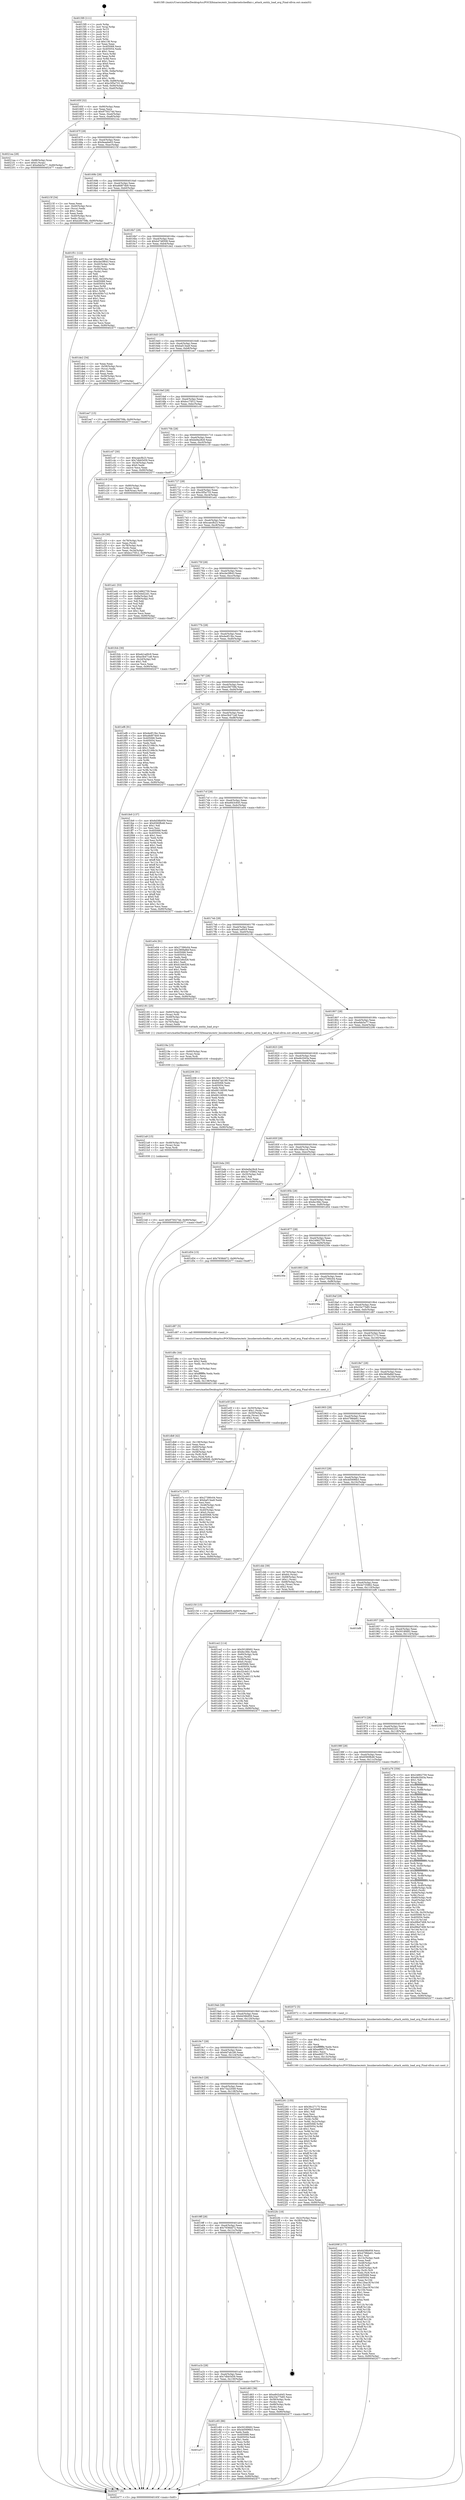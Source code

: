 digraph "0x4015f0" {
  label = "0x4015f0 (/mnt/c/Users/mathe/Desktop/tcc/POCII/binaries/extr_linuxkernelschedfair.c_attach_entity_load_avg_Final-ollvm.out::main(0))"
  labelloc = "t"
  node[shape=record]

  Entry [label="",width=0.3,height=0.3,shape=circle,fillcolor=black,style=filled]
  "0x40165f" [label="{
     0x40165f [32]\l
     | [instrs]\l
     &nbsp;&nbsp;0x40165f \<+6\>: mov -0x90(%rbp),%eax\l
     &nbsp;&nbsp;0x401665 \<+2\>: mov %eax,%ecx\l
     &nbsp;&nbsp;0x401667 \<+6\>: sub $0x9750274d,%ecx\l
     &nbsp;&nbsp;0x40166d \<+6\>: mov %eax,-0xa4(%rbp)\l
     &nbsp;&nbsp;0x401673 \<+6\>: mov %ecx,-0xa8(%rbp)\l
     &nbsp;&nbsp;0x401679 \<+6\>: je 00000000004021ea \<main+0xbfa\>\l
  }"]
  "0x4021ea" [label="{
     0x4021ea [28]\l
     | [instrs]\l
     &nbsp;&nbsp;0x4021ea \<+7\>: mov -0x88(%rbp),%rax\l
     &nbsp;&nbsp;0x4021f1 \<+6\>: movl $0x0,(%rax)\l
     &nbsp;&nbsp;0x4021f7 \<+10\>: movl $0xefab5a77,-0x90(%rbp)\l
     &nbsp;&nbsp;0x402201 \<+5\>: jmp 0000000000402477 \<main+0xe87\>\l
  }"]
  "0x40167f" [label="{
     0x40167f [28]\l
     | [instrs]\l
     &nbsp;&nbsp;0x40167f \<+5\>: jmp 0000000000401684 \<main+0x94\>\l
     &nbsp;&nbsp;0x401684 \<+6\>: mov -0xa4(%rbp),%eax\l
     &nbsp;&nbsp;0x40168a \<+5\>: sub $0x9eaebe03,%eax\l
     &nbsp;&nbsp;0x40168f \<+6\>: mov %eax,-0xac(%rbp)\l
     &nbsp;&nbsp;0x401695 \<+6\>: je 000000000040215f \<main+0xb6f\>\l
  }"]
  Exit [label="",width=0.3,height=0.3,shape=circle,fillcolor=black,style=filled,peripheries=2]
  "0x40215f" [label="{
     0x40215f [34]\l
     | [instrs]\l
     &nbsp;&nbsp;0x40215f \<+2\>: xor %eax,%eax\l
     &nbsp;&nbsp;0x402161 \<+4\>: mov -0x40(%rbp),%rcx\l
     &nbsp;&nbsp;0x402165 \<+2\>: mov (%rcx),%edx\l
     &nbsp;&nbsp;0x402167 \<+3\>: sub $0x1,%eax\l
     &nbsp;&nbsp;0x40216a \<+2\>: sub %eax,%edx\l
     &nbsp;&nbsp;0x40216c \<+4\>: mov -0x40(%rbp),%rcx\l
     &nbsp;&nbsp;0x402170 \<+2\>: mov %edx,(%rcx)\l
     &nbsp;&nbsp;0x402172 \<+10\>: movl $0xe2fd759b,-0x90(%rbp)\l
     &nbsp;&nbsp;0x40217c \<+5\>: jmp 0000000000402477 \<main+0xe87\>\l
  }"]
  "0x40169b" [label="{
     0x40169b [28]\l
     | [instrs]\l
     &nbsp;&nbsp;0x40169b \<+5\>: jmp 00000000004016a0 \<main+0xb0\>\l
     &nbsp;&nbsp;0x4016a0 \<+6\>: mov -0xa4(%rbp),%eax\l
     &nbsp;&nbsp;0x4016a6 \<+5\>: sub $0xa8d874b9,%eax\l
     &nbsp;&nbsp;0x4016ab \<+6\>: mov %eax,-0xb0(%rbp)\l
     &nbsp;&nbsp;0x4016b1 \<+6\>: je 0000000000401f51 \<main+0x961\>\l
  }"]
  "0x4021b8" [label="{
     0x4021b8 [15]\l
     | [instrs]\l
     &nbsp;&nbsp;0x4021b8 \<+10\>: movl $0x9750274d,-0x90(%rbp)\l
     &nbsp;&nbsp;0x4021c2 \<+5\>: jmp 0000000000402477 \<main+0xe87\>\l
  }"]
  "0x401f51" [label="{
     0x401f51 [122]\l
     | [instrs]\l
     &nbsp;&nbsp;0x401f51 \<+5\>: mov $0xdedf13bc,%eax\l
     &nbsp;&nbsp;0x401f56 \<+5\>: mov $0xcbe3f643,%ecx\l
     &nbsp;&nbsp;0x401f5b \<+4\>: mov -0x40(%rbp),%rdx\l
     &nbsp;&nbsp;0x401f5f \<+2\>: mov (%rdx),%esi\l
     &nbsp;&nbsp;0x401f61 \<+4\>: mov -0x50(%rbp),%rdx\l
     &nbsp;&nbsp;0x401f65 \<+2\>: cmp (%rdx),%esi\l
     &nbsp;&nbsp;0x401f67 \<+4\>: setl %dil\l
     &nbsp;&nbsp;0x401f6b \<+4\>: and $0x1,%dil\l
     &nbsp;&nbsp;0x401f6f \<+4\>: mov %dil,-0x2d(%rbp)\l
     &nbsp;&nbsp;0x401f73 \<+7\>: mov 0x405068,%esi\l
     &nbsp;&nbsp;0x401f7a \<+8\>: mov 0x405054,%r8d\l
     &nbsp;&nbsp;0x401f82 \<+3\>: mov %esi,%r9d\l
     &nbsp;&nbsp;0x401f85 \<+7\>: add $0xc456c7c2,%r9d\l
     &nbsp;&nbsp;0x401f8c \<+4\>: sub $0x1,%r9d\l
     &nbsp;&nbsp;0x401f90 \<+7\>: sub $0xc456c7c2,%r9d\l
     &nbsp;&nbsp;0x401f97 \<+4\>: imul %r9d,%esi\l
     &nbsp;&nbsp;0x401f9b \<+3\>: and $0x1,%esi\l
     &nbsp;&nbsp;0x401f9e \<+3\>: cmp $0x0,%esi\l
     &nbsp;&nbsp;0x401fa1 \<+4\>: sete %dil\l
     &nbsp;&nbsp;0x401fa5 \<+4\>: cmp $0xa,%r8d\l
     &nbsp;&nbsp;0x401fa9 \<+4\>: setl %r10b\l
     &nbsp;&nbsp;0x401fad \<+3\>: mov %dil,%r11b\l
     &nbsp;&nbsp;0x401fb0 \<+3\>: and %r10b,%r11b\l
     &nbsp;&nbsp;0x401fb3 \<+3\>: xor %r10b,%dil\l
     &nbsp;&nbsp;0x401fb6 \<+3\>: or %dil,%r11b\l
     &nbsp;&nbsp;0x401fb9 \<+4\>: test $0x1,%r11b\l
     &nbsp;&nbsp;0x401fbd \<+3\>: cmovne %ecx,%eax\l
     &nbsp;&nbsp;0x401fc0 \<+6\>: mov %eax,-0x90(%rbp)\l
     &nbsp;&nbsp;0x401fc6 \<+5\>: jmp 0000000000402477 \<main+0xe87\>\l
  }"]
  "0x4016b7" [label="{
     0x4016b7 [28]\l
     | [instrs]\l
     &nbsp;&nbsp;0x4016b7 \<+5\>: jmp 00000000004016bc \<main+0xcc\>\l
     &nbsp;&nbsp;0x4016bc \<+6\>: mov -0xa4(%rbp),%eax\l
     &nbsp;&nbsp;0x4016c2 \<+5\>: sub $0xb4748508,%eax\l
     &nbsp;&nbsp;0x4016c7 \<+6\>: mov %eax,-0xb4(%rbp)\l
     &nbsp;&nbsp;0x4016cd \<+6\>: je 0000000000401de2 \<main+0x7f2\>\l
  }"]
  "0x4021a9" [label="{
     0x4021a9 [15]\l
     | [instrs]\l
     &nbsp;&nbsp;0x4021a9 \<+4\>: mov -0x48(%rbp),%rax\l
     &nbsp;&nbsp;0x4021ad \<+3\>: mov (%rax),%rax\l
     &nbsp;&nbsp;0x4021b0 \<+3\>: mov %rax,%rdi\l
     &nbsp;&nbsp;0x4021b3 \<+5\>: call 0000000000401030 \<free@plt\>\l
     | [calls]\l
     &nbsp;&nbsp;0x401030 \{1\} (unknown)\l
  }"]
  "0x401de2" [label="{
     0x401de2 [34]\l
     | [instrs]\l
     &nbsp;&nbsp;0x401de2 \<+2\>: xor %eax,%eax\l
     &nbsp;&nbsp;0x401de4 \<+4\>: mov -0x58(%rbp),%rcx\l
     &nbsp;&nbsp;0x401de8 \<+2\>: mov (%rcx),%edx\l
     &nbsp;&nbsp;0x401dea \<+3\>: sub $0x1,%eax\l
     &nbsp;&nbsp;0x401ded \<+2\>: sub %eax,%edx\l
     &nbsp;&nbsp;0x401def \<+4\>: mov -0x58(%rbp),%rcx\l
     &nbsp;&nbsp;0x401df3 \<+2\>: mov %edx,(%rcx)\l
     &nbsp;&nbsp;0x401df5 \<+10\>: movl $0x7938dd72,-0x90(%rbp)\l
     &nbsp;&nbsp;0x401dff \<+5\>: jmp 0000000000402477 \<main+0xe87\>\l
  }"]
  "0x4016d3" [label="{
     0x4016d3 [28]\l
     | [instrs]\l
     &nbsp;&nbsp;0x4016d3 \<+5\>: jmp 00000000004016d8 \<main+0xe8\>\l
     &nbsp;&nbsp;0x4016d8 \<+6\>: mov -0xa4(%rbp),%eax\l
     &nbsp;&nbsp;0x4016de \<+5\>: sub $0xbaf13ea9,%eax\l
     &nbsp;&nbsp;0x4016e3 \<+6\>: mov %eax,-0xb8(%rbp)\l
     &nbsp;&nbsp;0x4016e9 \<+6\>: je 0000000000401ee7 \<main+0x8f7\>\l
  }"]
  "0x40219a" [label="{
     0x40219a [15]\l
     | [instrs]\l
     &nbsp;&nbsp;0x40219a \<+4\>: mov -0x60(%rbp),%rax\l
     &nbsp;&nbsp;0x40219e \<+3\>: mov (%rax),%rax\l
     &nbsp;&nbsp;0x4021a1 \<+3\>: mov %rax,%rdi\l
     &nbsp;&nbsp;0x4021a4 \<+5\>: call 0000000000401030 \<free@plt\>\l
     | [calls]\l
     &nbsp;&nbsp;0x401030 \{1\} (unknown)\l
  }"]
  "0x401ee7" [label="{
     0x401ee7 [15]\l
     | [instrs]\l
     &nbsp;&nbsp;0x401ee7 \<+10\>: movl $0xe2fd759b,-0x90(%rbp)\l
     &nbsp;&nbsp;0x401ef1 \<+5\>: jmp 0000000000402477 \<main+0xe87\>\l
  }"]
  "0x4016ef" [label="{
     0x4016ef [28]\l
     | [instrs]\l
     &nbsp;&nbsp;0x4016ef \<+5\>: jmp 00000000004016f4 \<main+0x104\>\l
     &nbsp;&nbsp;0x4016f4 \<+6\>: mov -0xa4(%rbp),%eax\l
     &nbsp;&nbsp;0x4016fa \<+5\>: sub $0xbcc75f12,%eax\l
     &nbsp;&nbsp;0x4016ff \<+6\>: mov %eax,-0xbc(%rbp)\l
     &nbsp;&nbsp;0x401705 \<+6\>: je 0000000000401c47 \<main+0x657\>\l
  }"]
  "0x40209f" [label="{
     0x40209f [177]\l
     | [instrs]\l
     &nbsp;&nbsp;0x40209f \<+5\>: mov $0x6d38b959,%ecx\l
     &nbsp;&nbsp;0x4020a4 \<+5\>: mov $0x4798de61,%edx\l
     &nbsp;&nbsp;0x4020a9 \<+3\>: mov $0x1,%sil\l
     &nbsp;&nbsp;0x4020ac \<+6\>: mov -0x13c(%rbp),%edi\l
     &nbsp;&nbsp;0x4020b2 \<+3\>: imul %eax,%edi\l
     &nbsp;&nbsp;0x4020b5 \<+4\>: mov -0x48(%rbp),%r8\l
     &nbsp;&nbsp;0x4020b9 \<+3\>: mov (%r8),%r8\l
     &nbsp;&nbsp;0x4020bc \<+4\>: mov -0x40(%rbp),%r9\l
     &nbsp;&nbsp;0x4020c0 \<+3\>: movslq (%r9),%r9\l
     &nbsp;&nbsp;0x4020c3 \<+4\>: mov %edi,(%r8,%r9,4)\l
     &nbsp;&nbsp;0x4020c7 \<+7\>: mov 0x405068,%eax\l
     &nbsp;&nbsp;0x4020ce \<+7\>: mov 0x405054,%edi\l
     &nbsp;&nbsp;0x4020d5 \<+3\>: mov %eax,%r10d\l
     &nbsp;&nbsp;0x4020d8 \<+7\>: add $0x12bac3f,%r10d\l
     &nbsp;&nbsp;0x4020df \<+4\>: sub $0x1,%r10d\l
     &nbsp;&nbsp;0x4020e3 \<+7\>: sub $0x12bac3f,%r10d\l
     &nbsp;&nbsp;0x4020ea \<+4\>: imul %r10d,%eax\l
     &nbsp;&nbsp;0x4020ee \<+3\>: and $0x1,%eax\l
     &nbsp;&nbsp;0x4020f1 \<+3\>: cmp $0x0,%eax\l
     &nbsp;&nbsp;0x4020f4 \<+4\>: sete %r11b\l
     &nbsp;&nbsp;0x4020f8 \<+3\>: cmp $0xa,%edi\l
     &nbsp;&nbsp;0x4020fb \<+3\>: setl %bl\l
     &nbsp;&nbsp;0x4020fe \<+3\>: mov %r11b,%r14b\l
     &nbsp;&nbsp;0x402101 \<+4\>: xor $0xff,%r14b\l
     &nbsp;&nbsp;0x402105 \<+3\>: mov %bl,%r15b\l
     &nbsp;&nbsp;0x402108 \<+4\>: xor $0xff,%r15b\l
     &nbsp;&nbsp;0x40210c \<+4\>: xor $0x1,%sil\l
     &nbsp;&nbsp;0x402110 \<+3\>: mov %r14b,%r12b\l
     &nbsp;&nbsp;0x402113 \<+4\>: and $0xff,%r12b\l
     &nbsp;&nbsp;0x402117 \<+3\>: and %sil,%r11b\l
     &nbsp;&nbsp;0x40211a \<+3\>: mov %r15b,%r13b\l
     &nbsp;&nbsp;0x40211d \<+4\>: and $0xff,%r13b\l
     &nbsp;&nbsp;0x402121 \<+3\>: and %sil,%bl\l
     &nbsp;&nbsp;0x402124 \<+3\>: or %r11b,%r12b\l
     &nbsp;&nbsp;0x402127 \<+3\>: or %bl,%r13b\l
     &nbsp;&nbsp;0x40212a \<+3\>: xor %r13b,%r12b\l
     &nbsp;&nbsp;0x40212d \<+3\>: or %r15b,%r14b\l
     &nbsp;&nbsp;0x402130 \<+4\>: xor $0xff,%r14b\l
     &nbsp;&nbsp;0x402134 \<+4\>: or $0x1,%sil\l
     &nbsp;&nbsp;0x402138 \<+3\>: and %sil,%r14b\l
     &nbsp;&nbsp;0x40213b \<+3\>: or %r14b,%r12b\l
     &nbsp;&nbsp;0x40213e \<+4\>: test $0x1,%r12b\l
     &nbsp;&nbsp;0x402142 \<+3\>: cmovne %edx,%ecx\l
     &nbsp;&nbsp;0x402145 \<+6\>: mov %ecx,-0x90(%rbp)\l
     &nbsp;&nbsp;0x40214b \<+5\>: jmp 0000000000402477 \<main+0xe87\>\l
  }"]
  "0x401c47" [label="{
     0x401c47 [30]\l
     | [instrs]\l
     &nbsp;&nbsp;0x401c47 \<+5\>: mov $0xcaecfb23,%eax\l
     &nbsp;&nbsp;0x401c4c \<+5\>: mov $0x7dbb5459,%ecx\l
     &nbsp;&nbsp;0x401c51 \<+3\>: mov -0x34(%rbp),%edx\l
     &nbsp;&nbsp;0x401c54 \<+3\>: cmp $0x0,%edx\l
     &nbsp;&nbsp;0x401c57 \<+3\>: cmove %ecx,%eax\l
     &nbsp;&nbsp;0x401c5a \<+6\>: mov %eax,-0x90(%rbp)\l
     &nbsp;&nbsp;0x401c60 \<+5\>: jmp 0000000000402477 \<main+0xe87\>\l
  }"]
  "0x40170b" [label="{
     0x40170b [28]\l
     | [instrs]\l
     &nbsp;&nbsp;0x40170b \<+5\>: jmp 0000000000401710 \<main+0x120\>\l
     &nbsp;&nbsp;0x401710 \<+6\>: mov -0xa4(%rbp),%eax\l
     &nbsp;&nbsp;0x401716 \<+5\>: sub $0xbe9a28c8,%eax\l
     &nbsp;&nbsp;0x40171b \<+6\>: mov %eax,-0xc0(%rbp)\l
     &nbsp;&nbsp;0x401721 \<+6\>: je 0000000000401c19 \<main+0x629\>\l
  }"]
  "0x402077" [label="{
     0x402077 [40]\l
     | [instrs]\l
     &nbsp;&nbsp;0x402077 \<+5\>: mov $0x2,%ecx\l
     &nbsp;&nbsp;0x40207c \<+1\>: cltd\l
     &nbsp;&nbsp;0x40207d \<+2\>: idiv %ecx\l
     &nbsp;&nbsp;0x40207f \<+6\>: imul $0xfffffffe,%edx,%ecx\l
     &nbsp;&nbsp;0x402085 \<+6\>: add $0xed6f277b,%ecx\l
     &nbsp;&nbsp;0x40208b \<+3\>: add $0x1,%ecx\l
     &nbsp;&nbsp;0x40208e \<+6\>: sub $0xed6f277b,%ecx\l
     &nbsp;&nbsp;0x402094 \<+6\>: mov %ecx,-0x13c(%rbp)\l
     &nbsp;&nbsp;0x40209a \<+5\>: call 0000000000401160 \<next_i\>\l
     | [calls]\l
     &nbsp;&nbsp;0x401160 \{1\} (/mnt/c/Users/mathe/Desktop/tcc/POCII/binaries/extr_linuxkernelschedfair.c_attach_entity_load_avg_Final-ollvm.out::next_i)\l
  }"]
  "0x401c19" [label="{
     0x401c19 [16]\l
     | [instrs]\l
     &nbsp;&nbsp;0x401c19 \<+4\>: mov -0x80(%rbp),%rax\l
     &nbsp;&nbsp;0x401c1d \<+3\>: mov (%rax),%rax\l
     &nbsp;&nbsp;0x401c20 \<+4\>: mov 0x8(%rax),%rdi\l
     &nbsp;&nbsp;0x401c24 \<+5\>: call 0000000000401060 \<atoi@plt\>\l
     | [calls]\l
     &nbsp;&nbsp;0x401060 \{1\} (unknown)\l
  }"]
  "0x401727" [label="{
     0x401727 [28]\l
     | [instrs]\l
     &nbsp;&nbsp;0x401727 \<+5\>: jmp 000000000040172c \<main+0x13c\>\l
     &nbsp;&nbsp;0x40172c \<+6\>: mov -0xa4(%rbp),%eax\l
     &nbsp;&nbsp;0x401732 \<+5\>: sub $0xc5f5a733,%eax\l
     &nbsp;&nbsp;0x401737 \<+6\>: mov %eax,-0xc4(%rbp)\l
     &nbsp;&nbsp;0x40173d \<+6\>: je 0000000000401a41 \<main+0x451\>\l
  }"]
  "0x401e7c" [label="{
     0x401e7c [107]\l
     | [instrs]\l
     &nbsp;&nbsp;0x401e7c \<+5\>: mov $0x27390c04,%ecx\l
     &nbsp;&nbsp;0x401e81 \<+5\>: mov $0xbaf13ea9,%edx\l
     &nbsp;&nbsp;0x401e86 \<+2\>: xor %esi,%esi\l
     &nbsp;&nbsp;0x401e88 \<+4\>: mov -0x48(%rbp),%rdi\l
     &nbsp;&nbsp;0x401e8c \<+3\>: mov %rax,(%rdi)\l
     &nbsp;&nbsp;0x401e8f \<+4\>: mov -0x40(%rbp),%rax\l
     &nbsp;&nbsp;0x401e93 \<+6\>: movl $0x0,(%rax)\l
     &nbsp;&nbsp;0x401e99 \<+8\>: mov 0x405068,%r8d\l
     &nbsp;&nbsp;0x401ea1 \<+8\>: mov 0x405054,%r9d\l
     &nbsp;&nbsp;0x401ea9 \<+3\>: sub $0x1,%esi\l
     &nbsp;&nbsp;0x401eac \<+3\>: mov %r8d,%r10d\l
     &nbsp;&nbsp;0x401eaf \<+3\>: add %esi,%r10d\l
     &nbsp;&nbsp;0x401eb2 \<+4\>: imul %r10d,%r8d\l
     &nbsp;&nbsp;0x401eb6 \<+4\>: and $0x1,%r8d\l
     &nbsp;&nbsp;0x401eba \<+4\>: cmp $0x0,%r8d\l
     &nbsp;&nbsp;0x401ebe \<+4\>: sete %r11b\l
     &nbsp;&nbsp;0x401ec2 \<+4\>: cmp $0xa,%r9d\l
     &nbsp;&nbsp;0x401ec6 \<+3\>: setl %bl\l
     &nbsp;&nbsp;0x401ec9 \<+3\>: mov %r11b,%r14b\l
     &nbsp;&nbsp;0x401ecc \<+3\>: and %bl,%r14b\l
     &nbsp;&nbsp;0x401ecf \<+3\>: xor %bl,%r11b\l
     &nbsp;&nbsp;0x401ed2 \<+3\>: or %r11b,%r14b\l
     &nbsp;&nbsp;0x401ed5 \<+4\>: test $0x1,%r14b\l
     &nbsp;&nbsp;0x401ed9 \<+3\>: cmovne %edx,%ecx\l
     &nbsp;&nbsp;0x401edc \<+6\>: mov %ecx,-0x90(%rbp)\l
     &nbsp;&nbsp;0x401ee2 \<+5\>: jmp 0000000000402477 \<main+0xe87\>\l
  }"]
  "0x401a41" [label="{
     0x401a41 [53]\l
     | [instrs]\l
     &nbsp;&nbsp;0x401a41 \<+5\>: mov $0x24862759,%eax\l
     &nbsp;&nbsp;0x401a46 \<+5\>: mov $0x544d22d1,%ecx\l
     &nbsp;&nbsp;0x401a4b \<+6\>: mov -0x8a(%rbp),%dl\l
     &nbsp;&nbsp;0x401a51 \<+7\>: mov -0x89(%rbp),%sil\l
     &nbsp;&nbsp;0x401a58 \<+3\>: mov %dl,%dil\l
     &nbsp;&nbsp;0x401a5b \<+3\>: and %sil,%dil\l
     &nbsp;&nbsp;0x401a5e \<+3\>: xor %sil,%dl\l
     &nbsp;&nbsp;0x401a61 \<+3\>: or %dl,%dil\l
     &nbsp;&nbsp;0x401a64 \<+4\>: test $0x1,%dil\l
     &nbsp;&nbsp;0x401a68 \<+3\>: cmovne %ecx,%eax\l
     &nbsp;&nbsp;0x401a6b \<+6\>: mov %eax,-0x90(%rbp)\l
     &nbsp;&nbsp;0x401a71 \<+5\>: jmp 0000000000402477 \<main+0xe87\>\l
  }"]
  "0x401743" [label="{
     0x401743 [28]\l
     | [instrs]\l
     &nbsp;&nbsp;0x401743 \<+5\>: jmp 0000000000401748 \<main+0x158\>\l
     &nbsp;&nbsp;0x401748 \<+6\>: mov -0xa4(%rbp),%eax\l
     &nbsp;&nbsp;0x40174e \<+5\>: sub $0xcaecfb23,%eax\l
     &nbsp;&nbsp;0x401753 \<+6\>: mov %eax,-0xc8(%rbp)\l
     &nbsp;&nbsp;0x401759 \<+6\>: je 00000000004021c7 \<main+0xbd7\>\l
  }"]
  "0x402477" [label="{
     0x402477 [5]\l
     | [instrs]\l
     &nbsp;&nbsp;0x402477 \<+5\>: jmp 000000000040165f \<main+0x6f\>\l
  }"]
  "0x4015f0" [label="{
     0x4015f0 [111]\l
     | [instrs]\l
     &nbsp;&nbsp;0x4015f0 \<+1\>: push %rbp\l
     &nbsp;&nbsp;0x4015f1 \<+3\>: mov %rsp,%rbp\l
     &nbsp;&nbsp;0x4015f4 \<+2\>: push %r15\l
     &nbsp;&nbsp;0x4015f6 \<+2\>: push %r14\l
     &nbsp;&nbsp;0x4015f8 \<+2\>: push %r13\l
     &nbsp;&nbsp;0x4015fa \<+2\>: push %r12\l
     &nbsp;&nbsp;0x4015fc \<+1\>: push %rbx\l
     &nbsp;&nbsp;0x4015fd \<+7\>: sub $0x138,%rsp\l
     &nbsp;&nbsp;0x401604 \<+2\>: xor %eax,%eax\l
     &nbsp;&nbsp;0x401606 \<+7\>: mov 0x405068,%ecx\l
     &nbsp;&nbsp;0x40160d \<+7\>: mov 0x405054,%edx\l
     &nbsp;&nbsp;0x401614 \<+3\>: sub $0x1,%eax\l
     &nbsp;&nbsp;0x401617 \<+3\>: mov %ecx,%r8d\l
     &nbsp;&nbsp;0x40161a \<+3\>: add %eax,%r8d\l
     &nbsp;&nbsp;0x40161d \<+4\>: imul %r8d,%ecx\l
     &nbsp;&nbsp;0x401621 \<+3\>: and $0x1,%ecx\l
     &nbsp;&nbsp;0x401624 \<+3\>: cmp $0x0,%ecx\l
     &nbsp;&nbsp;0x401627 \<+4\>: sete %r9b\l
     &nbsp;&nbsp;0x40162b \<+4\>: and $0x1,%r9b\l
     &nbsp;&nbsp;0x40162f \<+7\>: mov %r9b,-0x8a(%rbp)\l
     &nbsp;&nbsp;0x401636 \<+3\>: cmp $0xa,%edx\l
     &nbsp;&nbsp;0x401639 \<+4\>: setl %r9b\l
     &nbsp;&nbsp;0x40163d \<+4\>: and $0x1,%r9b\l
     &nbsp;&nbsp;0x401641 \<+7\>: mov %r9b,-0x89(%rbp)\l
     &nbsp;&nbsp;0x401648 \<+10\>: movl $0xc5f5a733,-0x90(%rbp)\l
     &nbsp;&nbsp;0x401652 \<+6\>: mov %edi,-0x94(%rbp)\l
     &nbsp;&nbsp;0x401658 \<+7\>: mov %rsi,-0xa0(%rbp)\l
  }"]
  "0x401db8" [label="{
     0x401db8 [42]\l
     | [instrs]\l
     &nbsp;&nbsp;0x401db8 \<+6\>: mov -0x138(%rbp),%ecx\l
     &nbsp;&nbsp;0x401dbe \<+3\>: imul %eax,%ecx\l
     &nbsp;&nbsp;0x401dc1 \<+4\>: mov -0x60(%rbp),%rdi\l
     &nbsp;&nbsp;0x401dc5 \<+3\>: mov (%rdi),%rdi\l
     &nbsp;&nbsp;0x401dc8 \<+4\>: mov -0x58(%rbp),%r8\l
     &nbsp;&nbsp;0x401dcc \<+3\>: movslq (%r8),%r8\l
     &nbsp;&nbsp;0x401dcf \<+4\>: mov %ecx,(%rdi,%r8,4)\l
     &nbsp;&nbsp;0x401dd3 \<+10\>: movl $0xb4748508,-0x90(%rbp)\l
     &nbsp;&nbsp;0x401ddd \<+5\>: jmp 0000000000402477 \<main+0xe87\>\l
  }"]
  "0x4021c7" [label="{
     0x4021c7\l
  }", style=dashed]
  "0x40175f" [label="{
     0x40175f [28]\l
     | [instrs]\l
     &nbsp;&nbsp;0x40175f \<+5\>: jmp 0000000000401764 \<main+0x174\>\l
     &nbsp;&nbsp;0x401764 \<+6\>: mov -0xa4(%rbp),%eax\l
     &nbsp;&nbsp;0x40176a \<+5\>: sub $0xcbe3f643,%eax\l
     &nbsp;&nbsp;0x40176f \<+6\>: mov %eax,-0xcc(%rbp)\l
     &nbsp;&nbsp;0x401775 \<+6\>: je 0000000000401fcb \<main+0x9db\>\l
  }"]
  "0x401d8c" [label="{
     0x401d8c [44]\l
     | [instrs]\l
     &nbsp;&nbsp;0x401d8c \<+2\>: xor %ecx,%ecx\l
     &nbsp;&nbsp;0x401d8e \<+5\>: mov $0x2,%edx\l
     &nbsp;&nbsp;0x401d93 \<+6\>: mov %edx,-0x134(%rbp)\l
     &nbsp;&nbsp;0x401d99 \<+1\>: cltd\l
     &nbsp;&nbsp;0x401d9a \<+6\>: mov -0x134(%rbp),%esi\l
     &nbsp;&nbsp;0x401da0 \<+2\>: idiv %esi\l
     &nbsp;&nbsp;0x401da2 \<+6\>: imul $0xfffffffe,%edx,%edx\l
     &nbsp;&nbsp;0x401da8 \<+3\>: sub $0x1,%ecx\l
     &nbsp;&nbsp;0x401dab \<+2\>: sub %ecx,%edx\l
     &nbsp;&nbsp;0x401dad \<+6\>: mov %edx,-0x138(%rbp)\l
     &nbsp;&nbsp;0x401db3 \<+5\>: call 0000000000401160 \<next_i\>\l
     | [calls]\l
     &nbsp;&nbsp;0x401160 \{1\} (/mnt/c/Users/mathe/Desktop/tcc/POCII/binaries/extr_linuxkernelschedfair.c_attach_entity_load_avg_Final-ollvm.out::next_i)\l
  }"]
  "0x401fcb" [label="{
     0x401fcb [30]\l
     | [instrs]\l
     &nbsp;&nbsp;0x401fcb \<+5\>: mov $0xeb1ad0c9,%eax\l
     &nbsp;&nbsp;0x401fd0 \<+5\>: mov $0xe3b471a8,%ecx\l
     &nbsp;&nbsp;0x401fd5 \<+3\>: mov -0x2d(%rbp),%dl\l
     &nbsp;&nbsp;0x401fd8 \<+3\>: test $0x1,%dl\l
     &nbsp;&nbsp;0x401fdb \<+3\>: cmovne %ecx,%eax\l
     &nbsp;&nbsp;0x401fde \<+6\>: mov %eax,-0x90(%rbp)\l
     &nbsp;&nbsp;0x401fe4 \<+5\>: jmp 0000000000402477 \<main+0xe87\>\l
  }"]
  "0x40177b" [label="{
     0x40177b [28]\l
     | [instrs]\l
     &nbsp;&nbsp;0x40177b \<+5\>: jmp 0000000000401780 \<main+0x190\>\l
     &nbsp;&nbsp;0x401780 \<+6\>: mov -0xa4(%rbp),%eax\l
     &nbsp;&nbsp;0x401786 \<+5\>: sub $0xdedf13bc,%eax\l
     &nbsp;&nbsp;0x40178b \<+6\>: mov %eax,-0xd0(%rbp)\l
     &nbsp;&nbsp;0x401791 \<+6\>: je 00000000004023d7 \<main+0xde7\>\l
  }"]
  "0x401ce2" [label="{
     0x401ce2 [114]\l
     | [instrs]\l
     &nbsp;&nbsp;0x401ce2 \<+5\>: mov $0x5018f492,%ecx\l
     &nbsp;&nbsp;0x401ce7 \<+5\>: mov $0xfec3fdc,%edx\l
     &nbsp;&nbsp;0x401cec \<+4\>: mov -0x60(%rbp),%rdi\l
     &nbsp;&nbsp;0x401cf0 \<+3\>: mov %rax,(%rdi)\l
     &nbsp;&nbsp;0x401cf3 \<+4\>: mov -0x58(%rbp),%rax\l
     &nbsp;&nbsp;0x401cf7 \<+6\>: movl $0x0,(%rax)\l
     &nbsp;&nbsp;0x401cfd \<+7\>: mov 0x405068,%esi\l
     &nbsp;&nbsp;0x401d04 \<+8\>: mov 0x405054,%r8d\l
     &nbsp;&nbsp;0x401d0c \<+3\>: mov %esi,%r9d\l
     &nbsp;&nbsp;0x401d0f \<+7\>: sub $0x32c4d115,%r9d\l
     &nbsp;&nbsp;0x401d16 \<+4\>: sub $0x1,%r9d\l
     &nbsp;&nbsp;0x401d1a \<+7\>: add $0x32c4d115,%r9d\l
     &nbsp;&nbsp;0x401d21 \<+4\>: imul %r9d,%esi\l
     &nbsp;&nbsp;0x401d25 \<+3\>: and $0x1,%esi\l
     &nbsp;&nbsp;0x401d28 \<+3\>: cmp $0x0,%esi\l
     &nbsp;&nbsp;0x401d2b \<+4\>: sete %r10b\l
     &nbsp;&nbsp;0x401d2f \<+4\>: cmp $0xa,%r8d\l
     &nbsp;&nbsp;0x401d33 \<+4\>: setl %r11b\l
     &nbsp;&nbsp;0x401d37 \<+3\>: mov %r10b,%bl\l
     &nbsp;&nbsp;0x401d3a \<+3\>: and %r11b,%bl\l
     &nbsp;&nbsp;0x401d3d \<+3\>: xor %r11b,%r10b\l
     &nbsp;&nbsp;0x401d40 \<+3\>: or %r10b,%bl\l
     &nbsp;&nbsp;0x401d43 \<+3\>: test $0x1,%bl\l
     &nbsp;&nbsp;0x401d46 \<+3\>: cmovne %edx,%ecx\l
     &nbsp;&nbsp;0x401d49 \<+6\>: mov %ecx,-0x90(%rbp)\l
     &nbsp;&nbsp;0x401d4f \<+5\>: jmp 0000000000402477 \<main+0xe87\>\l
  }"]
  "0x4023d7" [label="{
     0x4023d7\l
  }", style=dashed]
  "0x401797" [label="{
     0x401797 [28]\l
     | [instrs]\l
     &nbsp;&nbsp;0x401797 \<+5\>: jmp 000000000040179c \<main+0x1ac\>\l
     &nbsp;&nbsp;0x40179c \<+6\>: mov -0xa4(%rbp),%eax\l
     &nbsp;&nbsp;0x4017a2 \<+5\>: sub $0xe2fd759b,%eax\l
     &nbsp;&nbsp;0x4017a7 \<+6\>: mov %eax,-0xd4(%rbp)\l
     &nbsp;&nbsp;0x4017ad \<+6\>: je 0000000000401ef6 \<main+0x906\>\l
  }"]
  "0x401a37" [label="{
     0x401a37\l
  }", style=dashed]
  "0x401ef6" [label="{
     0x401ef6 [91]\l
     | [instrs]\l
     &nbsp;&nbsp;0x401ef6 \<+5\>: mov $0xdedf13bc,%eax\l
     &nbsp;&nbsp;0x401efb \<+5\>: mov $0xa8d874b9,%ecx\l
     &nbsp;&nbsp;0x401f00 \<+7\>: mov 0x405068,%edx\l
     &nbsp;&nbsp;0x401f07 \<+7\>: mov 0x405054,%esi\l
     &nbsp;&nbsp;0x401f0e \<+2\>: mov %edx,%edi\l
     &nbsp;&nbsp;0x401f10 \<+6\>: add $0x32189c3c,%edi\l
     &nbsp;&nbsp;0x401f16 \<+3\>: sub $0x1,%edi\l
     &nbsp;&nbsp;0x401f19 \<+6\>: sub $0x32189c3c,%edi\l
     &nbsp;&nbsp;0x401f1f \<+3\>: imul %edi,%edx\l
     &nbsp;&nbsp;0x401f22 \<+3\>: and $0x1,%edx\l
     &nbsp;&nbsp;0x401f25 \<+3\>: cmp $0x0,%edx\l
     &nbsp;&nbsp;0x401f28 \<+4\>: sete %r8b\l
     &nbsp;&nbsp;0x401f2c \<+3\>: cmp $0xa,%esi\l
     &nbsp;&nbsp;0x401f2f \<+4\>: setl %r9b\l
     &nbsp;&nbsp;0x401f33 \<+3\>: mov %r8b,%r10b\l
     &nbsp;&nbsp;0x401f36 \<+3\>: and %r9b,%r10b\l
     &nbsp;&nbsp;0x401f39 \<+3\>: xor %r9b,%r8b\l
     &nbsp;&nbsp;0x401f3c \<+3\>: or %r8b,%r10b\l
     &nbsp;&nbsp;0x401f3f \<+4\>: test $0x1,%r10b\l
     &nbsp;&nbsp;0x401f43 \<+3\>: cmovne %ecx,%eax\l
     &nbsp;&nbsp;0x401f46 \<+6\>: mov %eax,-0x90(%rbp)\l
     &nbsp;&nbsp;0x401f4c \<+5\>: jmp 0000000000402477 \<main+0xe87\>\l
  }"]
  "0x4017b3" [label="{
     0x4017b3 [28]\l
     | [instrs]\l
     &nbsp;&nbsp;0x4017b3 \<+5\>: jmp 00000000004017b8 \<main+0x1c8\>\l
     &nbsp;&nbsp;0x4017b8 \<+6\>: mov -0xa4(%rbp),%eax\l
     &nbsp;&nbsp;0x4017be \<+5\>: sub $0xe3b471a8,%eax\l
     &nbsp;&nbsp;0x4017c3 \<+6\>: mov %eax,-0xd8(%rbp)\l
     &nbsp;&nbsp;0x4017c9 \<+6\>: je 0000000000401fe9 \<main+0x9f9\>\l
  }"]
  "0x401c65" [label="{
     0x401c65 [86]\l
     | [instrs]\l
     &nbsp;&nbsp;0x401c65 \<+5\>: mov $0x5018f492,%eax\l
     &nbsp;&nbsp;0x401c6a \<+5\>: mov $0x4d5696b3,%ecx\l
     &nbsp;&nbsp;0x401c6f \<+2\>: xor %edx,%edx\l
     &nbsp;&nbsp;0x401c71 \<+7\>: mov 0x405068,%esi\l
     &nbsp;&nbsp;0x401c78 \<+7\>: mov 0x405054,%edi\l
     &nbsp;&nbsp;0x401c7f \<+3\>: sub $0x1,%edx\l
     &nbsp;&nbsp;0x401c82 \<+3\>: mov %esi,%r8d\l
     &nbsp;&nbsp;0x401c85 \<+3\>: add %edx,%r8d\l
     &nbsp;&nbsp;0x401c88 \<+4\>: imul %r8d,%esi\l
     &nbsp;&nbsp;0x401c8c \<+3\>: and $0x1,%esi\l
     &nbsp;&nbsp;0x401c8f \<+3\>: cmp $0x0,%esi\l
     &nbsp;&nbsp;0x401c92 \<+4\>: sete %r9b\l
     &nbsp;&nbsp;0x401c96 \<+3\>: cmp $0xa,%edi\l
     &nbsp;&nbsp;0x401c99 \<+4\>: setl %r10b\l
     &nbsp;&nbsp;0x401c9d \<+3\>: mov %r9b,%r11b\l
     &nbsp;&nbsp;0x401ca0 \<+3\>: and %r10b,%r11b\l
     &nbsp;&nbsp;0x401ca3 \<+3\>: xor %r10b,%r9b\l
     &nbsp;&nbsp;0x401ca6 \<+3\>: or %r9b,%r11b\l
     &nbsp;&nbsp;0x401ca9 \<+4\>: test $0x1,%r11b\l
     &nbsp;&nbsp;0x401cad \<+3\>: cmovne %ecx,%eax\l
     &nbsp;&nbsp;0x401cb0 \<+6\>: mov %eax,-0x90(%rbp)\l
     &nbsp;&nbsp;0x401cb6 \<+5\>: jmp 0000000000402477 \<main+0xe87\>\l
  }"]
  "0x401fe9" [label="{
     0x401fe9 [137]\l
     | [instrs]\l
     &nbsp;&nbsp;0x401fe9 \<+5\>: mov $0x6d38b959,%eax\l
     &nbsp;&nbsp;0x401fee \<+5\>: mov $0x6560fb48,%ecx\l
     &nbsp;&nbsp;0x401ff3 \<+2\>: mov $0x1,%dl\l
     &nbsp;&nbsp;0x401ff5 \<+2\>: xor %esi,%esi\l
     &nbsp;&nbsp;0x401ff7 \<+7\>: mov 0x405068,%edi\l
     &nbsp;&nbsp;0x401ffe \<+8\>: mov 0x405054,%r8d\l
     &nbsp;&nbsp;0x402006 \<+3\>: sub $0x1,%esi\l
     &nbsp;&nbsp;0x402009 \<+3\>: mov %edi,%r9d\l
     &nbsp;&nbsp;0x40200c \<+3\>: add %esi,%r9d\l
     &nbsp;&nbsp;0x40200f \<+4\>: imul %r9d,%edi\l
     &nbsp;&nbsp;0x402013 \<+3\>: and $0x1,%edi\l
     &nbsp;&nbsp;0x402016 \<+3\>: cmp $0x0,%edi\l
     &nbsp;&nbsp;0x402019 \<+4\>: sete %r10b\l
     &nbsp;&nbsp;0x40201d \<+4\>: cmp $0xa,%r8d\l
     &nbsp;&nbsp;0x402021 \<+4\>: setl %r11b\l
     &nbsp;&nbsp;0x402025 \<+3\>: mov %r10b,%bl\l
     &nbsp;&nbsp;0x402028 \<+3\>: xor $0xff,%bl\l
     &nbsp;&nbsp;0x40202b \<+3\>: mov %r11b,%r14b\l
     &nbsp;&nbsp;0x40202e \<+4\>: xor $0xff,%r14b\l
     &nbsp;&nbsp;0x402032 \<+3\>: xor $0x0,%dl\l
     &nbsp;&nbsp;0x402035 \<+3\>: mov %bl,%r15b\l
     &nbsp;&nbsp;0x402038 \<+4\>: and $0x0,%r15b\l
     &nbsp;&nbsp;0x40203c \<+3\>: and %dl,%r10b\l
     &nbsp;&nbsp;0x40203f \<+3\>: mov %r14b,%r12b\l
     &nbsp;&nbsp;0x402042 \<+4\>: and $0x0,%r12b\l
     &nbsp;&nbsp;0x402046 \<+3\>: and %dl,%r11b\l
     &nbsp;&nbsp;0x402049 \<+3\>: or %r10b,%r15b\l
     &nbsp;&nbsp;0x40204c \<+3\>: or %r11b,%r12b\l
     &nbsp;&nbsp;0x40204f \<+3\>: xor %r12b,%r15b\l
     &nbsp;&nbsp;0x402052 \<+3\>: or %r14b,%bl\l
     &nbsp;&nbsp;0x402055 \<+3\>: xor $0xff,%bl\l
     &nbsp;&nbsp;0x402058 \<+3\>: or $0x0,%dl\l
     &nbsp;&nbsp;0x40205b \<+2\>: and %dl,%bl\l
     &nbsp;&nbsp;0x40205d \<+3\>: or %bl,%r15b\l
     &nbsp;&nbsp;0x402060 \<+4\>: test $0x1,%r15b\l
     &nbsp;&nbsp;0x402064 \<+3\>: cmovne %ecx,%eax\l
     &nbsp;&nbsp;0x402067 \<+6\>: mov %eax,-0x90(%rbp)\l
     &nbsp;&nbsp;0x40206d \<+5\>: jmp 0000000000402477 \<main+0xe87\>\l
  }"]
  "0x4017cf" [label="{
     0x4017cf [28]\l
     | [instrs]\l
     &nbsp;&nbsp;0x4017cf \<+5\>: jmp 00000000004017d4 \<main+0x1e4\>\l
     &nbsp;&nbsp;0x4017d4 \<+6\>: mov -0xa4(%rbp),%eax\l
     &nbsp;&nbsp;0x4017da \<+5\>: sub $0xe843c645,%eax\l
     &nbsp;&nbsp;0x4017df \<+6\>: mov %eax,-0xdc(%rbp)\l
     &nbsp;&nbsp;0x4017e5 \<+6\>: je 0000000000401e04 \<main+0x814\>\l
  }"]
  "0x401a1b" [label="{
     0x401a1b [28]\l
     | [instrs]\l
     &nbsp;&nbsp;0x401a1b \<+5\>: jmp 0000000000401a20 \<main+0x430\>\l
     &nbsp;&nbsp;0x401a20 \<+6\>: mov -0xa4(%rbp),%eax\l
     &nbsp;&nbsp;0x401a26 \<+5\>: sub $0x7dbb5459,%eax\l
     &nbsp;&nbsp;0x401a2b \<+6\>: mov %eax,-0x130(%rbp)\l
     &nbsp;&nbsp;0x401a31 \<+6\>: je 0000000000401c65 \<main+0x675\>\l
  }"]
  "0x401e04" [label="{
     0x401e04 [91]\l
     | [instrs]\l
     &nbsp;&nbsp;0x401e04 \<+5\>: mov $0x27390c04,%eax\l
     &nbsp;&nbsp;0x401e09 \<+5\>: mov $0x380fa8bf,%ecx\l
     &nbsp;&nbsp;0x401e0e \<+7\>: mov 0x405068,%edx\l
     &nbsp;&nbsp;0x401e15 \<+7\>: mov 0x405054,%esi\l
     &nbsp;&nbsp;0x401e1c \<+2\>: mov %edx,%edi\l
     &nbsp;&nbsp;0x401e1e \<+6\>: sub $0xb1b8cf28,%edi\l
     &nbsp;&nbsp;0x401e24 \<+3\>: sub $0x1,%edi\l
     &nbsp;&nbsp;0x401e27 \<+6\>: add $0xb1b8cf28,%edi\l
     &nbsp;&nbsp;0x401e2d \<+3\>: imul %edi,%edx\l
     &nbsp;&nbsp;0x401e30 \<+3\>: and $0x1,%edx\l
     &nbsp;&nbsp;0x401e33 \<+3\>: cmp $0x0,%edx\l
     &nbsp;&nbsp;0x401e36 \<+4\>: sete %r8b\l
     &nbsp;&nbsp;0x401e3a \<+3\>: cmp $0xa,%esi\l
     &nbsp;&nbsp;0x401e3d \<+4\>: setl %r9b\l
     &nbsp;&nbsp;0x401e41 \<+3\>: mov %r8b,%r10b\l
     &nbsp;&nbsp;0x401e44 \<+3\>: and %r9b,%r10b\l
     &nbsp;&nbsp;0x401e47 \<+3\>: xor %r9b,%r8b\l
     &nbsp;&nbsp;0x401e4a \<+3\>: or %r8b,%r10b\l
     &nbsp;&nbsp;0x401e4d \<+4\>: test $0x1,%r10b\l
     &nbsp;&nbsp;0x401e51 \<+3\>: cmovne %ecx,%eax\l
     &nbsp;&nbsp;0x401e54 \<+6\>: mov %eax,-0x90(%rbp)\l
     &nbsp;&nbsp;0x401e5a \<+5\>: jmp 0000000000402477 \<main+0xe87\>\l
  }"]
  "0x4017eb" [label="{
     0x4017eb [28]\l
     | [instrs]\l
     &nbsp;&nbsp;0x4017eb \<+5\>: jmp 00000000004017f0 \<main+0x200\>\l
     &nbsp;&nbsp;0x4017f0 \<+6\>: mov -0xa4(%rbp),%eax\l
     &nbsp;&nbsp;0x4017f6 \<+5\>: sub $0xeb1ad0c9,%eax\l
     &nbsp;&nbsp;0x4017fb \<+6\>: mov %eax,-0xe0(%rbp)\l
     &nbsp;&nbsp;0x401801 \<+6\>: je 0000000000402181 \<main+0xb91\>\l
  }"]
  "0x401d63" [label="{
     0x401d63 [36]\l
     | [instrs]\l
     &nbsp;&nbsp;0x401d63 \<+5\>: mov $0xe843c645,%eax\l
     &nbsp;&nbsp;0x401d68 \<+5\>: mov $0x33e77b85,%ecx\l
     &nbsp;&nbsp;0x401d6d \<+4\>: mov -0x58(%rbp),%rdx\l
     &nbsp;&nbsp;0x401d71 \<+2\>: mov (%rdx),%esi\l
     &nbsp;&nbsp;0x401d73 \<+4\>: mov -0x68(%rbp),%rdx\l
     &nbsp;&nbsp;0x401d77 \<+2\>: cmp (%rdx),%esi\l
     &nbsp;&nbsp;0x401d79 \<+3\>: cmovl %ecx,%eax\l
     &nbsp;&nbsp;0x401d7c \<+6\>: mov %eax,-0x90(%rbp)\l
     &nbsp;&nbsp;0x401d82 \<+5\>: jmp 0000000000402477 \<main+0xe87\>\l
  }"]
  "0x402181" [label="{
     0x402181 [25]\l
     | [instrs]\l
     &nbsp;&nbsp;0x402181 \<+4\>: mov -0x60(%rbp),%rax\l
     &nbsp;&nbsp;0x402185 \<+3\>: mov (%rax),%rdi\l
     &nbsp;&nbsp;0x402188 \<+4\>: mov -0x48(%rbp),%rax\l
     &nbsp;&nbsp;0x40218c \<+3\>: mov (%rax),%rsi\l
     &nbsp;&nbsp;0x40218f \<+4\>: mov -0x70(%rbp),%rax\l
     &nbsp;&nbsp;0x402193 \<+2\>: mov (%rax),%edx\l
     &nbsp;&nbsp;0x402195 \<+5\>: call 00000000004015d0 \<attach_entity_load_avg\>\l
     | [calls]\l
     &nbsp;&nbsp;0x4015d0 \{1\} (/mnt/c/Users/mathe/Desktop/tcc/POCII/binaries/extr_linuxkernelschedfair.c_attach_entity_load_avg_Final-ollvm.out::attach_entity_load_avg)\l
  }"]
  "0x401807" [label="{
     0x401807 [28]\l
     | [instrs]\l
     &nbsp;&nbsp;0x401807 \<+5\>: jmp 000000000040180c \<main+0x21c\>\l
     &nbsp;&nbsp;0x40180c \<+6\>: mov -0xa4(%rbp),%eax\l
     &nbsp;&nbsp;0x401812 \<+5\>: sub $0xefab5a77,%eax\l
     &nbsp;&nbsp;0x401817 \<+6\>: mov %eax,-0xe4(%rbp)\l
     &nbsp;&nbsp;0x40181d \<+6\>: je 0000000000402206 \<main+0xc16\>\l
  }"]
  "0x4019ff" [label="{
     0x4019ff [28]\l
     | [instrs]\l
     &nbsp;&nbsp;0x4019ff \<+5\>: jmp 0000000000401a04 \<main+0x414\>\l
     &nbsp;&nbsp;0x401a04 \<+6\>: mov -0xa4(%rbp),%eax\l
     &nbsp;&nbsp;0x401a0a \<+5\>: sub $0x7938dd72,%eax\l
     &nbsp;&nbsp;0x401a0f \<+6\>: mov %eax,-0x12c(%rbp)\l
     &nbsp;&nbsp;0x401a15 \<+6\>: je 0000000000401d63 \<main+0x773\>\l
  }"]
  "0x402206" [label="{
     0x402206 [91]\l
     | [instrs]\l
     &nbsp;&nbsp;0x402206 \<+5\>: mov $0x36c27175,%eax\l
     &nbsp;&nbsp;0x40220b \<+5\>: mov $0x6d7ab180,%ecx\l
     &nbsp;&nbsp;0x402210 \<+7\>: mov 0x405068,%edx\l
     &nbsp;&nbsp;0x402217 \<+7\>: mov 0x405054,%esi\l
     &nbsp;&nbsp;0x40221e \<+2\>: mov %edx,%edi\l
     &nbsp;&nbsp;0x402220 \<+6\>: add $0x66128500,%edi\l
     &nbsp;&nbsp;0x402226 \<+3\>: sub $0x1,%edi\l
     &nbsp;&nbsp;0x402229 \<+6\>: sub $0x66128500,%edi\l
     &nbsp;&nbsp;0x40222f \<+3\>: imul %edi,%edx\l
     &nbsp;&nbsp;0x402232 \<+3\>: and $0x1,%edx\l
     &nbsp;&nbsp;0x402235 \<+3\>: cmp $0x0,%edx\l
     &nbsp;&nbsp;0x402238 \<+4\>: sete %r8b\l
     &nbsp;&nbsp;0x40223c \<+3\>: cmp $0xa,%esi\l
     &nbsp;&nbsp;0x40223f \<+4\>: setl %r9b\l
     &nbsp;&nbsp;0x402243 \<+3\>: mov %r8b,%r10b\l
     &nbsp;&nbsp;0x402246 \<+3\>: and %r9b,%r10b\l
     &nbsp;&nbsp;0x402249 \<+3\>: xor %r9b,%r8b\l
     &nbsp;&nbsp;0x40224c \<+3\>: or %r8b,%r10b\l
     &nbsp;&nbsp;0x40224f \<+4\>: test $0x1,%r10b\l
     &nbsp;&nbsp;0x402253 \<+3\>: cmovne %ecx,%eax\l
     &nbsp;&nbsp;0x402256 \<+6\>: mov %eax,-0x90(%rbp)\l
     &nbsp;&nbsp;0x40225c \<+5\>: jmp 0000000000402477 \<main+0xe87\>\l
  }"]
  "0x401823" [label="{
     0x401823 [28]\l
     | [instrs]\l
     &nbsp;&nbsp;0x401823 \<+5\>: jmp 0000000000401828 \<main+0x238\>\l
     &nbsp;&nbsp;0x401828 \<+6\>: mov -0xa4(%rbp),%eax\l
     &nbsp;&nbsp;0x40182e \<+5\>: sub $0xefe20d3a,%eax\l
     &nbsp;&nbsp;0x401833 \<+6\>: mov %eax,-0xe8(%rbp)\l
     &nbsp;&nbsp;0x401839 \<+6\>: je 0000000000401bda \<main+0x5ea\>\l
  }"]
  "0x4022fc" [label="{
     0x4022fc [18]\l
     | [instrs]\l
     &nbsp;&nbsp;0x4022fc \<+3\>: mov -0x2c(%rbp),%eax\l
     &nbsp;&nbsp;0x4022ff \<+4\>: lea -0x28(%rbp),%rsp\l
     &nbsp;&nbsp;0x402303 \<+1\>: pop %rbx\l
     &nbsp;&nbsp;0x402304 \<+2\>: pop %r12\l
     &nbsp;&nbsp;0x402306 \<+2\>: pop %r13\l
     &nbsp;&nbsp;0x402308 \<+2\>: pop %r14\l
     &nbsp;&nbsp;0x40230a \<+2\>: pop %r15\l
     &nbsp;&nbsp;0x40230c \<+1\>: pop %rbp\l
     &nbsp;&nbsp;0x40230d \<+1\>: ret\l
  }"]
  "0x401bda" [label="{
     0x401bda [30]\l
     | [instrs]\l
     &nbsp;&nbsp;0x401bda \<+5\>: mov $0xbe9a28c8,%eax\l
     &nbsp;&nbsp;0x401bdf \<+5\>: mov $0x4e735862,%ecx\l
     &nbsp;&nbsp;0x401be4 \<+3\>: mov -0x35(%rbp),%dl\l
     &nbsp;&nbsp;0x401be7 \<+3\>: test $0x1,%dl\l
     &nbsp;&nbsp;0x401bea \<+3\>: cmovne %ecx,%eax\l
     &nbsp;&nbsp;0x401bed \<+6\>: mov %eax,-0x90(%rbp)\l
     &nbsp;&nbsp;0x401bf3 \<+5\>: jmp 0000000000402477 \<main+0xe87\>\l
  }"]
  "0x40183f" [label="{
     0x40183f [28]\l
     | [instrs]\l
     &nbsp;&nbsp;0x40183f \<+5\>: jmp 0000000000401844 \<main+0x254\>\l
     &nbsp;&nbsp;0x401844 \<+6\>: mov -0xa4(%rbp),%eax\l
     &nbsp;&nbsp;0x40184a \<+5\>: sub $0x16ba1cd,%eax\l
     &nbsp;&nbsp;0x40184f \<+6\>: mov %eax,-0xec(%rbp)\l
     &nbsp;&nbsp;0x401855 \<+6\>: je 00000000004021d6 \<main+0xbe6\>\l
  }"]
  "0x4019e3" [label="{
     0x4019e3 [28]\l
     | [instrs]\l
     &nbsp;&nbsp;0x4019e3 \<+5\>: jmp 00000000004019e8 \<main+0x3f8\>\l
     &nbsp;&nbsp;0x4019e8 \<+6\>: mov -0xa4(%rbp),%eax\l
     &nbsp;&nbsp;0x4019ee \<+5\>: sub $0x73a22049,%eax\l
     &nbsp;&nbsp;0x4019f3 \<+6\>: mov %eax,-0x128(%rbp)\l
     &nbsp;&nbsp;0x4019f9 \<+6\>: je 00000000004022fc \<main+0xd0c\>\l
  }"]
  "0x4021d6" [label="{
     0x4021d6\l
  }", style=dashed]
  "0x40185b" [label="{
     0x40185b [28]\l
     | [instrs]\l
     &nbsp;&nbsp;0x40185b \<+5\>: jmp 0000000000401860 \<main+0x270\>\l
     &nbsp;&nbsp;0x401860 \<+6\>: mov -0xa4(%rbp),%eax\l
     &nbsp;&nbsp;0x401866 \<+5\>: sub $0xfec3fdc,%eax\l
     &nbsp;&nbsp;0x40186b \<+6\>: mov %eax,-0xf0(%rbp)\l
     &nbsp;&nbsp;0x401871 \<+6\>: je 0000000000401d54 \<main+0x764\>\l
  }"]
  "0x402261" [label="{
     0x402261 [155]\l
     | [instrs]\l
     &nbsp;&nbsp;0x402261 \<+5\>: mov $0x36c27175,%eax\l
     &nbsp;&nbsp;0x402266 \<+5\>: mov $0x73a22049,%ecx\l
     &nbsp;&nbsp;0x40226b \<+2\>: mov $0x1,%dl\l
     &nbsp;&nbsp;0x40226d \<+2\>: xor %esi,%esi\l
     &nbsp;&nbsp;0x40226f \<+7\>: mov -0x88(%rbp),%rdi\l
     &nbsp;&nbsp;0x402276 \<+3\>: mov (%rdi),%r8d\l
     &nbsp;&nbsp;0x402279 \<+4\>: mov %r8d,-0x2c(%rbp)\l
     &nbsp;&nbsp;0x40227d \<+8\>: mov 0x405068,%r8d\l
     &nbsp;&nbsp;0x402285 \<+8\>: mov 0x405054,%r9d\l
     &nbsp;&nbsp;0x40228d \<+3\>: sub $0x1,%esi\l
     &nbsp;&nbsp;0x402290 \<+3\>: mov %r8d,%r10d\l
     &nbsp;&nbsp;0x402293 \<+3\>: add %esi,%r10d\l
     &nbsp;&nbsp;0x402296 \<+4\>: imul %r10d,%r8d\l
     &nbsp;&nbsp;0x40229a \<+4\>: and $0x1,%r8d\l
     &nbsp;&nbsp;0x40229e \<+4\>: cmp $0x0,%r8d\l
     &nbsp;&nbsp;0x4022a2 \<+4\>: sete %r11b\l
     &nbsp;&nbsp;0x4022a6 \<+4\>: cmp $0xa,%r9d\l
     &nbsp;&nbsp;0x4022aa \<+3\>: setl %bl\l
     &nbsp;&nbsp;0x4022ad \<+3\>: mov %r11b,%r14b\l
     &nbsp;&nbsp;0x4022b0 \<+4\>: xor $0xff,%r14b\l
     &nbsp;&nbsp;0x4022b4 \<+3\>: mov %bl,%r15b\l
     &nbsp;&nbsp;0x4022b7 \<+4\>: xor $0xff,%r15b\l
     &nbsp;&nbsp;0x4022bb \<+3\>: xor $0x0,%dl\l
     &nbsp;&nbsp;0x4022be \<+3\>: mov %r14b,%r12b\l
     &nbsp;&nbsp;0x4022c1 \<+4\>: and $0x0,%r12b\l
     &nbsp;&nbsp;0x4022c5 \<+3\>: and %dl,%r11b\l
     &nbsp;&nbsp;0x4022c8 \<+3\>: mov %r15b,%r13b\l
     &nbsp;&nbsp;0x4022cb \<+4\>: and $0x0,%r13b\l
     &nbsp;&nbsp;0x4022cf \<+2\>: and %dl,%bl\l
     &nbsp;&nbsp;0x4022d1 \<+3\>: or %r11b,%r12b\l
     &nbsp;&nbsp;0x4022d4 \<+3\>: or %bl,%r13b\l
     &nbsp;&nbsp;0x4022d7 \<+3\>: xor %r13b,%r12b\l
     &nbsp;&nbsp;0x4022da \<+3\>: or %r15b,%r14b\l
     &nbsp;&nbsp;0x4022dd \<+4\>: xor $0xff,%r14b\l
     &nbsp;&nbsp;0x4022e1 \<+3\>: or $0x0,%dl\l
     &nbsp;&nbsp;0x4022e4 \<+3\>: and %dl,%r14b\l
     &nbsp;&nbsp;0x4022e7 \<+3\>: or %r14b,%r12b\l
     &nbsp;&nbsp;0x4022ea \<+4\>: test $0x1,%r12b\l
     &nbsp;&nbsp;0x4022ee \<+3\>: cmovne %ecx,%eax\l
     &nbsp;&nbsp;0x4022f1 \<+6\>: mov %eax,-0x90(%rbp)\l
     &nbsp;&nbsp;0x4022f7 \<+5\>: jmp 0000000000402477 \<main+0xe87\>\l
  }"]
  "0x401d54" [label="{
     0x401d54 [15]\l
     | [instrs]\l
     &nbsp;&nbsp;0x401d54 \<+10\>: movl $0x7938dd72,-0x90(%rbp)\l
     &nbsp;&nbsp;0x401d5e \<+5\>: jmp 0000000000402477 \<main+0xe87\>\l
  }"]
  "0x401877" [label="{
     0x401877 [28]\l
     | [instrs]\l
     &nbsp;&nbsp;0x401877 \<+5\>: jmp 000000000040187c \<main+0x28c\>\l
     &nbsp;&nbsp;0x40187c \<+6\>: mov -0xa4(%rbp),%eax\l
     &nbsp;&nbsp;0x401882 \<+5\>: sub $0x24862759,%eax\l
     &nbsp;&nbsp;0x401887 \<+6\>: mov %eax,-0xf4(%rbp)\l
     &nbsp;&nbsp;0x40188d \<+6\>: je 000000000040230e \<main+0xd1e\>\l
  }"]
  "0x4019c7" [label="{
     0x4019c7 [28]\l
     | [instrs]\l
     &nbsp;&nbsp;0x4019c7 \<+5\>: jmp 00000000004019cc \<main+0x3dc\>\l
     &nbsp;&nbsp;0x4019cc \<+6\>: mov -0xa4(%rbp),%eax\l
     &nbsp;&nbsp;0x4019d2 \<+5\>: sub $0x6d7ab180,%eax\l
     &nbsp;&nbsp;0x4019d7 \<+6\>: mov %eax,-0x124(%rbp)\l
     &nbsp;&nbsp;0x4019dd \<+6\>: je 0000000000402261 \<main+0xc71\>\l
  }"]
  "0x40230e" [label="{
     0x40230e\l
  }", style=dashed]
  "0x401893" [label="{
     0x401893 [28]\l
     | [instrs]\l
     &nbsp;&nbsp;0x401893 \<+5\>: jmp 0000000000401898 \<main+0x2a8\>\l
     &nbsp;&nbsp;0x401898 \<+6\>: mov -0xa4(%rbp),%eax\l
     &nbsp;&nbsp;0x40189e \<+5\>: sub $0x27390c04,%eax\l
     &nbsp;&nbsp;0x4018a3 \<+6\>: mov %eax,-0xf8(%rbp)\l
     &nbsp;&nbsp;0x4018a9 \<+6\>: je 000000000040239a \<main+0xdaa\>\l
  }"]
  "0x4023fc" [label="{
     0x4023fc\l
  }", style=dashed]
  "0x40239a" [label="{
     0x40239a\l
  }", style=dashed]
  "0x4018af" [label="{
     0x4018af [28]\l
     | [instrs]\l
     &nbsp;&nbsp;0x4018af \<+5\>: jmp 00000000004018b4 \<main+0x2c4\>\l
     &nbsp;&nbsp;0x4018b4 \<+6\>: mov -0xa4(%rbp),%eax\l
     &nbsp;&nbsp;0x4018ba \<+5\>: sub $0x33e77b85,%eax\l
     &nbsp;&nbsp;0x4018bf \<+6\>: mov %eax,-0xfc(%rbp)\l
     &nbsp;&nbsp;0x4018c5 \<+6\>: je 0000000000401d87 \<main+0x797\>\l
  }"]
  "0x4019ab" [label="{
     0x4019ab [28]\l
     | [instrs]\l
     &nbsp;&nbsp;0x4019ab \<+5\>: jmp 00000000004019b0 \<main+0x3c0\>\l
     &nbsp;&nbsp;0x4019b0 \<+6\>: mov -0xa4(%rbp),%eax\l
     &nbsp;&nbsp;0x4019b6 \<+5\>: sub $0x6d38b959,%eax\l
     &nbsp;&nbsp;0x4019bb \<+6\>: mov %eax,-0x120(%rbp)\l
     &nbsp;&nbsp;0x4019c1 \<+6\>: je 00000000004023fc \<main+0xe0c\>\l
  }"]
  "0x401d87" [label="{
     0x401d87 [5]\l
     | [instrs]\l
     &nbsp;&nbsp;0x401d87 \<+5\>: call 0000000000401160 \<next_i\>\l
     | [calls]\l
     &nbsp;&nbsp;0x401160 \{1\} (/mnt/c/Users/mathe/Desktop/tcc/POCII/binaries/extr_linuxkernelschedfair.c_attach_entity_load_avg_Final-ollvm.out::next_i)\l
  }"]
  "0x4018cb" [label="{
     0x4018cb [28]\l
     | [instrs]\l
     &nbsp;&nbsp;0x4018cb \<+5\>: jmp 00000000004018d0 \<main+0x2e0\>\l
     &nbsp;&nbsp;0x4018d0 \<+6\>: mov -0xa4(%rbp),%eax\l
     &nbsp;&nbsp;0x4018d6 \<+5\>: sub $0x36c27175,%eax\l
     &nbsp;&nbsp;0x4018db \<+6\>: mov %eax,-0x100(%rbp)\l
     &nbsp;&nbsp;0x4018e1 \<+6\>: je 000000000040245f \<main+0xe6f\>\l
  }"]
  "0x402072" [label="{
     0x402072 [5]\l
     | [instrs]\l
     &nbsp;&nbsp;0x402072 \<+5\>: call 0000000000401160 \<next_i\>\l
     | [calls]\l
     &nbsp;&nbsp;0x401160 \{1\} (/mnt/c/Users/mathe/Desktop/tcc/POCII/binaries/extr_linuxkernelschedfair.c_attach_entity_load_avg_Final-ollvm.out::next_i)\l
  }"]
  "0x40245f" [label="{
     0x40245f\l
  }", style=dashed]
  "0x4018e7" [label="{
     0x4018e7 [28]\l
     | [instrs]\l
     &nbsp;&nbsp;0x4018e7 \<+5\>: jmp 00000000004018ec \<main+0x2fc\>\l
     &nbsp;&nbsp;0x4018ec \<+6\>: mov -0xa4(%rbp),%eax\l
     &nbsp;&nbsp;0x4018f2 \<+5\>: sub $0x380fa8bf,%eax\l
     &nbsp;&nbsp;0x4018f7 \<+6\>: mov %eax,-0x104(%rbp)\l
     &nbsp;&nbsp;0x4018fd \<+6\>: je 0000000000401e5f \<main+0x86f\>\l
  }"]
  "0x401c29" [label="{
     0x401c29 [30]\l
     | [instrs]\l
     &nbsp;&nbsp;0x401c29 \<+4\>: mov -0x78(%rbp),%rdi\l
     &nbsp;&nbsp;0x401c2d \<+2\>: mov %eax,(%rdi)\l
     &nbsp;&nbsp;0x401c2f \<+4\>: mov -0x78(%rbp),%rdi\l
     &nbsp;&nbsp;0x401c33 \<+2\>: mov (%rdi),%eax\l
     &nbsp;&nbsp;0x401c35 \<+3\>: mov %eax,-0x34(%rbp)\l
     &nbsp;&nbsp;0x401c38 \<+10\>: movl $0xbcc75f12,-0x90(%rbp)\l
     &nbsp;&nbsp;0x401c42 \<+5\>: jmp 0000000000402477 \<main+0xe87\>\l
  }"]
  "0x401e5f" [label="{
     0x401e5f [29]\l
     | [instrs]\l
     &nbsp;&nbsp;0x401e5f \<+4\>: mov -0x50(%rbp),%rax\l
     &nbsp;&nbsp;0x401e63 \<+6\>: movl $0x1,(%rax)\l
     &nbsp;&nbsp;0x401e69 \<+4\>: mov -0x50(%rbp),%rax\l
     &nbsp;&nbsp;0x401e6d \<+3\>: movslq (%rax),%rax\l
     &nbsp;&nbsp;0x401e70 \<+4\>: shl $0x2,%rax\l
     &nbsp;&nbsp;0x401e74 \<+3\>: mov %rax,%rdi\l
     &nbsp;&nbsp;0x401e77 \<+5\>: call 0000000000401050 \<malloc@plt\>\l
     | [calls]\l
     &nbsp;&nbsp;0x401050 \{1\} (unknown)\l
  }"]
  "0x401903" [label="{
     0x401903 [28]\l
     | [instrs]\l
     &nbsp;&nbsp;0x401903 \<+5\>: jmp 0000000000401908 \<main+0x318\>\l
     &nbsp;&nbsp;0x401908 \<+6\>: mov -0xa4(%rbp),%eax\l
     &nbsp;&nbsp;0x40190e \<+5\>: sub $0x4798de61,%eax\l
     &nbsp;&nbsp;0x401913 \<+6\>: mov %eax,-0x108(%rbp)\l
     &nbsp;&nbsp;0x401919 \<+6\>: je 0000000000402150 \<main+0xb60\>\l
  }"]
  "0x40198f" [label="{
     0x40198f [28]\l
     | [instrs]\l
     &nbsp;&nbsp;0x40198f \<+5\>: jmp 0000000000401994 \<main+0x3a4\>\l
     &nbsp;&nbsp;0x401994 \<+6\>: mov -0xa4(%rbp),%eax\l
     &nbsp;&nbsp;0x40199a \<+5\>: sub $0x6560fb48,%eax\l
     &nbsp;&nbsp;0x40199f \<+6\>: mov %eax,-0x11c(%rbp)\l
     &nbsp;&nbsp;0x4019a5 \<+6\>: je 0000000000402072 \<main+0xa82\>\l
  }"]
  "0x402150" [label="{
     0x402150 [15]\l
     | [instrs]\l
     &nbsp;&nbsp;0x402150 \<+10\>: movl $0x9eaebe03,-0x90(%rbp)\l
     &nbsp;&nbsp;0x40215a \<+5\>: jmp 0000000000402477 \<main+0xe87\>\l
  }"]
  "0x40191f" [label="{
     0x40191f [28]\l
     | [instrs]\l
     &nbsp;&nbsp;0x40191f \<+5\>: jmp 0000000000401924 \<main+0x334\>\l
     &nbsp;&nbsp;0x401924 \<+6\>: mov -0xa4(%rbp),%eax\l
     &nbsp;&nbsp;0x40192a \<+5\>: sub $0x4d5696b3,%eax\l
     &nbsp;&nbsp;0x40192f \<+6\>: mov %eax,-0x10c(%rbp)\l
     &nbsp;&nbsp;0x401935 \<+6\>: je 0000000000401cbb \<main+0x6cb\>\l
  }"]
  "0x401a76" [label="{
     0x401a76 [356]\l
     | [instrs]\l
     &nbsp;&nbsp;0x401a76 \<+5\>: mov $0x24862759,%eax\l
     &nbsp;&nbsp;0x401a7b \<+5\>: mov $0xefe20d3a,%ecx\l
     &nbsp;&nbsp;0x401a80 \<+2\>: mov $0x1,%dl\l
     &nbsp;&nbsp;0x401a82 \<+3\>: mov %rsp,%rsi\l
     &nbsp;&nbsp;0x401a85 \<+4\>: add $0xfffffffffffffff0,%rsi\l
     &nbsp;&nbsp;0x401a89 \<+3\>: mov %rsi,%rsp\l
     &nbsp;&nbsp;0x401a8c \<+7\>: mov %rsi,-0x88(%rbp)\l
     &nbsp;&nbsp;0x401a93 \<+3\>: mov %rsp,%rsi\l
     &nbsp;&nbsp;0x401a96 \<+4\>: add $0xfffffffffffffff0,%rsi\l
     &nbsp;&nbsp;0x401a9a \<+3\>: mov %rsi,%rsp\l
     &nbsp;&nbsp;0x401a9d \<+3\>: mov %rsp,%rdi\l
     &nbsp;&nbsp;0x401aa0 \<+4\>: add $0xfffffffffffffff0,%rdi\l
     &nbsp;&nbsp;0x401aa4 \<+3\>: mov %rdi,%rsp\l
     &nbsp;&nbsp;0x401aa7 \<+4\>: mov %rdi,-0x80(%rbp)\l
     &nbsp;&nbsp;0x401aab \<+3\>: mov %rsp,%rdi\l
     &nbsp;&nbsp;0x401aae \<+4\>: add $0xfffffffffffffff0,%rdi\l
     &nbsp;&nbsp;0x401ab2 \<+3\>: mov %rdi,%rsp\l
     &nbsp;&nbsp;0x401ab5 \<+4\>: mov %rdi,-0x78(%rbp)\l
     &nbsp;&nbsp;0x401ab9 \<+3\>: mov %rsp,%rdi\l
     &nbsp;&nbsp;0x401abc \<+4\>: add $0xfffffffffffffff0,%rdi\l
     &nbsp;&nbsp;0x401ac0 \<+3\>: mov %rdi,%rsp\l
     &nbsp;&nbsp;0x401ac3 \<+4\>: mov %rdi,-0x70(%rbp)\l
     &nbsp;&nbsp;0x401ac7 \<+3\>: mov %rsp,%rdi\l
     &nbsp;&nbsp;0x401aca \<+4\>: add $0xfffffffffffffff0,%rdi\l
     &nbsp;&nbsp;0x401ace \<+3\>: mov %rdi,%rsp\l
     &nbsp;&nbsp;0x401ad1 \<+4\>: mov %rdi,-0x68(%rbp)\l
     &nbsp;&nbsp;0x401ad5 \<+3\>: mov %rsp,%rdi\l
     &nbsp;&nbsp;0x401ad8 \<+4\>: add $0xfffffffffffffff0,%rdi\l
     &nbsp;&nbsp;0x401adc \<+3\>: mov %rdi,%rsp\l
     &nbsp;&nbsp;0x401adf \<+4\>: mov %rdi,-0x60(%rbp)\l
     &nbsp;&nbsp;0x401ae3 \<+3\>: mov %rsp,%rdi\l
     &nbsp;&nbsp;0x401ae6 \<+4\>: add $0xfffffffffffffff0,%rdi\l
     &nbsp;&nbsp;0x401aea \<+3\>: mov %rdi,%rsp\l
     &nbsp;&nbsp;0x401aed \<+4\>: mov %rdi,-0x58(%rbp)\l
     &nbsp;&nbsp;0x401af1 \<+3\>: mov %rsp,%rdi\l
     &nbsp;&nbsp;0x401af4 \<+4\>: add $0xfffffffffffffff0,%rdi\l
     &nbsp;&nbsp;0x401af8 \<+3\>: mov %rdi,%rsp\l
     &nbsp;&nbsp;0x401afb \<+4\>: mov %rdi,-0x50(%rbp)\l
     &nbsp;&nbsp;0x401aff \<+3\>: mov %rsp,%rdi\l
     &nbsp;&nbsp;0x401b02 \<+4\>: add $0xfffffffffffffff0,%rdi\l
     &nbsp;&nbsp;0x401b06 \<+3\>: mov %rdi,%rsp\l
     &nbsp;&nbsp;0x401b09 \<+4\>: mov %rdi,-0x48(%rbp)\l
     &nbsp;&nbsp;0x401b0d \<+3\>: mov %rsp,%rdi\l
     &nbsp;&nbsp;0x401b10 \<+4\>: add $0xfffffffffffffff0,%rdi\l
     &nbsp;&nbsp;0x401b14 \<+3\>: mov %rdi,%rsp\l
     &nbsp;&nbsp;0x401b17 \<+4\>: mov %rdi,-0x40(%rbp)\l
     &nbsp;&nbsp;0x401b1b \<+7\>: mov -0x88(%rbp),%rdi\l
     &nbsp;&nbsp;0x401b22 \<+6\>: movl $0x0,(%rdi)\l
     &nbsp;&nbsp;0x401b28 \<+7\>: mov -0x94(%rbp),%r8d\l
     &nbsp;&nbsp;0x401b2f \<+3\>: mov %r8d,(%rsi)\l
     &nbsp;&nbsp;0x401b32 \<+4\>: mov -0x80(%rbp),%rdi\l
     &nbsp;&nbsp;0x401b36 \<+7\>: mov -0xa0(%rbp),%r9\l
     &nbsp;&nbsp;0x401b3d \<+3\>: mov %r9,(%rdi)\l
     &nbsp;&nbsp;0x401b40 \<+3\>: cmpl $0x2,(%rsi)\l
     &nbsp;&nbsp;0x401b43 \<+4\>: setne %r10b\l
     &nbsp;&nbsp;0x401b47 \<+4\>: and $0x1,%r10b\l
     &nbsp;&nbsp;0x401b4b \<+4\>: mov %r10b,-0x35(%rbp)\l
     &nbsp;&nbsp;0x401b4f \<+8\>: mov 0x405068,%r11d\l
     &nbsp;&nbsp;0x401b57 \<+7\>: mov 0x405054,%ebx\l
     &nbsp;&nbsp;0x401b5e \<+3\>: mov %r11d,%r14d\l
     &nbsp;&nbsp;0x401b61 \<+7\>: add $0xd9bd7d08,%r14d\l
     &nbsp;&nbsp;0x401b68 \<+4\>: sub $0x1,%r14d\l
     &nbsp;&nbsp;0x401b6c \<+7\>: sub $0xd9bd7d08,%r14d\l
     &nbsp;&nbsp;0x401b73 \<+4\>: imul %r14d,%r11d\l
     &nbsp;&nbsp;0x401b77 \<+4\>: and $0x1,%r11d\l
     &nbsp;&nbsp;0x401b7b \<+4\>: cmp $0x0,%r11d\l
     &nbsp;&nbsp;0x401b7f \<+4\>: sete %r10b\l
     &nbsp;&nbsp;0x401b83 \<+3\>: cmp $0xa,%ebx\l
     &nbsp;&nbsp;0x401b86 \<+4\>: setl %r15b\l
     &nbsp;&nbsp;0x401b8a \<+3\>: mov %r10b,%r12b\l
     &nbsp;&nbsp;0x401b8d \<+4\>: xor $0xff,%r12b\l
     &nbsp;&nbsp;0x401b91 \<+3\>: mov %r15b,%r13b\l
     &nbsp;&nbsp;0x401b94 \<+4\>: xor $0xff,%r13b\l
     &nbsp;&nbsp;0x401b98 \<+3\>: xor $0x1,%dl\l
     &nbsp;&nbsp;0x401b9b \<+3\>: mov %r12b,%sil\l
     &nbsp;&nbsp;0x401b9e \<+4\>: and $0xff,%sil\l
     &nbsp;&nbsp;0x401ba2 \<+3\>: and %dl,%r10b\l
     &nbsp;&nbsp;0x401ba5 \<+3\>: mov %r13b,%dil\l
     &nbsp;&nbsp;0x401ba8 \<+4\>: and $0xff,%dil\l
     &nbsp;&nbsp;0x401bac \<+3\>: and %dl,%r15b\l
     &nbsp;&nbsp;0x401baf \<+3\>: or %r10b,%sil\l
     &nbsp;&nbsp;0x401bb2 \<+3\>: or %r15b,%dil\l
     &nbsp;&nbsp;0x401bb5 \<+3\>: xor %dil,%sil\l
     &nbsp;&nbsp;0x401bb8 \<+3\>: or %r13b,%r12b\l
     &nbsp;&nbsp;0x401bbb \<+4\>: xor $0xff,%r12b\l
     &nbsp;&nbsp;0x401bbf \<+3\>: or $0x1,%dl\l
     &nbsp;&nbsp;0x401bc2 \<+3\>: and %dl,%r12b\l
     &nbsp;&nbsp;0x401bc5 \<+3\>: or %r12b,%sil\l
     &nbsp;&nbsp;0x401bc8 \<+4\>: test $0x1,%sil\l
     &nbsp;&nbsp;0x401bcc \<+3\>: cmovne %ecx,%eax\l
     &nbsp;&nbsp;0x401bcf \<+6\>: mov %eax,-0x90(%rbp)\l
     &nbsp;&nbsp;0x401bd5 \<+5\>: jmp 0000000000402477 \<main+0xe87\>\l
  }"]
  "0x401cbb" [label="{
     0x401cbb [39]\l
     | [instrs]\l
     &nbsp;&nbsp;0x401cbb \<+4\>: mov -0x70(%rbp),%rax\l
     &nbsp;&nbsp;0x401cbf \<+6\>: movl $0x64,(%rax)\l
     &nbsp;&nbsp;0x401cc5 \<+4\>: mov -0x68(%rbp),%rax\l
     &nbsp;&nbsp;0x401cc9 \<+6\>: movl $0x1,(%rax)\l
     &nbsp;&nbsp;0x401ccf \<+4\>: mov -0x68(%rbp),%rax\l
     &nbsp;&nbsp;0x401cd3 \<+3\>: movslq (%rax),%rax\l
     &nbsp;&nbsp;0x401cd6 \<+4\>: shl $0x2,%rax\l
     &nbsp;&nbsp;0x401cda \<+3\>: mov %rax,%rdi\l
     &nbsp;&nbsp;0x401cdd \<+5\>: call 0000000000401050 \<malloc@plt\>\l
     | [calls]\l
     &nbsp;&nbsp;0x401050 \{1\} (unknown)\l
  }"]
  "0x40193b" [label="{
     0x40193b [28]\l
     | [instrs]\l
     &nbsp;&nbsp;0x40193b \<+5\>: jmp 0000000000401940 \<main+0x350\>\l
     &nbsp;&nbsp;0x401940 \<+6\>: mov -0xa4(%rbp),%eax\l
     &nbsp;&nbsp;0x401946 \<+5\>: sub $0x4e735862,%eax\l
     &nbsp;&nbsp;0x40194b \<+6\>: mov %eax,-0x110(%rbp)\l
     &nbsp;&nbsp;0x401951 \<+6\>: je 0000000000401bf8 \<main+0x608\>\l
  }"]
  "0x401973" [label="{
     0x401973 [28]\l
     | [instrs]\l
     &nbsp;&nbsp;0x401973 \<+5\>: jmp 0000000000401978 \<main+0x388\>\l
     &nbsp;&nbsp;0x401978 \<+6\>: mov -0xa4(%rbp),%eax\l
     &nbsp;&nbsp;0x40197e \<+5\>: sub $0x544d22d1,%eax\l
     &nbsp;&nbsp;0x401983 \<+6\>: mov %eax,-0x118(%rbp)\l
     &nbsp;&nbsp;0x401989 \<+6\>: je 0000000000401a76 \<main+0x486\>\l
  }"]
  "0x401bf8" [label="{
     0x401bf8\l
  }", style=dashed]
  "0x401957" [label="{
     0x401957 [28]\l
     | [instrs]\l
     &nbsp;&nbsp;0x401957 \<+5\>: jmp 000000000040195c \<main+0x36c\>\l
     &nbsp;&nbsp;0x40195c \<+6\>: mov -0xa4(%rbp),%eax\l
     &nbsp;&nbsp;0x401962 \<+5\>: sub $0x5018f492,%eax\l
     &nbsp;&nbsp;0x401967 \<+6\>: mov %eax,-0x114(%rbp)\l
     &nbsp;&nbsp;0x40196d \<+6\>: je 0000000000402353 \<main+0xd63\>\l
  }"]
  "0x402353" [label="{
     0x402353\l
  }", style=dashed]
  Entry -> "0x4015f0" [label=" 1"]
  "0x40165f" -> "0x4021ea" [label=" 1"]
  "0x40165f" -> "0x40167f" [label=" 29"]
  "0x4022fc" -> Exit [label=" 1"]
  "0x40167f" -> "0x40215f" [label=" 1"]
  "0x40167f" -> "0x40169b" [label=" 28"]
  "0x402261" -> "0x402477" [label=" 1"]
  "0x40169b" -> "0x401f51" [label=" 2"]
  "0x40169b" -> "0x4016b7" [label=" 26"]
  "0x402206" -> "0x402477" [label=" 1"]
  "0x4016b7" -> "0x401de2" [label=" 1"]
  "0x4016b7" -> "0x4016d3" [label=" 25"]
  "0x4021ea" -> "0x402477" [label=" 1"]
  "0x4016d3" -> "0x401ee7" [label=" 1"]
  "0x4016d3" -> "0x4016ef" [label=" 24"]
  "0x4021b8" -> "0x402477" [label=" 1"]
  "0x4016ef" -> "0x401c47" [label=" 1"]
  "0x4016ef" -> "0x40170b" [label=" 23"]
  "0x4021a9" -> "0x4021b8" [label=" 1"]
  "0x40170b" -> "0x401c19" [label=" 1"]
  "0x40170b" -> "0x401727" [label=" 22"]
  "0x40219a" -> "0x4021a9" [label=" 1"]
  "0x401727" -> "0x401a41" [label=" 1"]
  "0x401727" -> "0x401743" [label=" 21"]
  "0x401a41" -> "0x402477" [label=" 1"]
  "0x4015f0" -> "0x40165f" [label=" 1"]
  "0x402477" -> "0x40165f" [label=" 29"]
  "0x402181" -> "0x40219a" [label=" 1"]
  "0x401743" -> "0x4021c7" [label=" 0"]
  "0x401743" -> "0x40175f" [label=" 21"]
  "0x40215f" -> "0x402477" [label=" 1"]
  "0x40175f" -> "0x401fcb" [label=" 2"]
  "0x40175f" -> "0x40177b" [label=" 19"]
  "0x402150" -> "0x402477" [label=" 1"]
  "0x40177b" -> "0x4023d7" [label=" 0"]
  "0x40177b" -> "0x401797" [label=" 19"]
  "0x40209f" -> "0x402477" [label=" 1"]
  "0x401797" -> "0x401ef6" [label=" 2"]
  "0x401797" -> "0x4017b3" [label=" 17"]
  "0x402077" -> "0x40209f" [label=" 1"]
  "0x4017b3" -> "0x401fe9" [label=" 1"]
  "0x4017b3" -> "0x4017cf" [label=" 16"]
  "0x402072" -> "0x402077" [label=" 1"]
  "0x4017cf" -> "0x401e04" [label=" 1"]
  "0x4017cf" -> "0x4017eb" [label=" 15"]
  "0x401fcb" -> "0x402477" [label=" 2"]
  "0x4017eb" -> "0x402181" [label=" 1"]
  "0x4017eb" -> "0x401807" [label=" 14"]
  "0x401f51" -> "0x402477" [label=" 2"]
  "0x401807" -> "0x402206" [label=" 1"]
  "0x401807" -> "0x401823" [label=" 13"]
  "0x401ee7" -> "0x402477" [label=" 1"]
  "0x401823" -> "0x401bda" [label=" 1"]
  "0x401823" -> "0x40183f" [label=" 12"]
  "0x401e7c" -> "0x402477" [label=" 1"]
  "0x40183f" -> "0x4021d6" [label=" 0"]
  "0x40183f" -> "0x40185b" [label=" 12"]
  "0x401e04" -> "0x402477" [label=" 1"]
  "0x40185b" -> "0x401d54" [label=" 1"]
  "0x40185b" -> "0x401877" [label=" 11"]
  "0x401de2" -> "0x402477" [label=" 1"]
  "0x401877" -> "0x40230e" [label=" 0"]
  "0x401877" -> "0x401893" [label=" 11"]
  "0x401d8c" -> "0x401db8" [label=" 1"]
  "0x401893" -> "0x40239a" [label=" 0"]
  "0x401893" -> "0x4018af" [label=" 11"]
  "0x401d87" -> "0x401d8c" [label=" 1"]
  "0x4018af" -> "0x401d87" [label=" 1"]
  "0x4018af" -> "0x4018cb" [label=" 10"]
  "0x401d54" -> "0x402477" [label=" 1"]
  "0x4018cb" -> "0x40245f" [label=" 0"]
  "0x4018cb" -> "0x4018e7" [label=" 10"]
  "0x401ce2" -> "0x402477" [label=" 1"]
  "0x4018e7" -> "0x401e5f" [label=" 1"]
  "0x4018e7" -> "0x401903" [label=" 9"]
  "0x401c65" -> "0x402477" [label=" 1"]
  "0x401903" -> "0x402150" [label=" 1"]
  "0x401903" -> "0x40191f" [label=" 8"]
  "0x401a1b" -> "0x401c65" [label=" 1"]
  "0x40191f" -> "0x401cbb" [label=" 1"]
  "0x40191f" -> "0x40193b" [label=" 7"]
  "0x401fe9" -> "0x402477" [label=" 1"]
  "0x40193b" -> "0x401bf8" [label=" 0"]
  "0x40193b" -> "0x401957" [label=" 7"]
  "0x4019ff" -> "0x401d63" [label=" 2"]
  "0x401957" -> "0x402353" [label=" 0"]
  "0x401957" -> "0x401973" [label=" 7"]
  "0x4019ff" -> "0x401a1b" [label=" 1"]
  "0x401973" -> "0x401a76" [label=" 1"]
  "0x401973" -> "0x40198f" [label=" 6"]
  "0x401a1b" -> "0x401a37" [label=" 0"]
  "0x401a76" -> "0x402477" [label=" 1"]
  "0x401bda" -> "0x402477" [label=" 1"]
  "0x401c19" -> "0x401c29" [label=" 1"]
  "0x401c29" -> "0x402477" [label=" 1"]
  "0x401c47" -> "0x402477" [label=" 1"]
  "0x401cbb" -> "0x401ce2" [label=" 1"]
  "0x40198f" -> "0x402072" [label=" 1"]
  "0x40198f" -> "0x4019ab" [label=" 5"]
  "0x401d63" -> "0x402477" [label=" 2"]
  "0x4019ab" -> "0x4023fc" [label=" 0"]
  "0x4019ab" -> "0x4019c7" [label=" 5"]
  "0x401db8" -> "0x402477" [label=" 1"]
  "0x4019c7" -> "0x402261" [label=" 1"]
  "0x4019c7" -> "0x4019e3" [label=" 4"]
  "0x401e5f" -> "0x401e7c" [label=" 1"]
  "0x4019e3" -> "0x4022fc" [label=" 1"]
  "0x4019e3" -> "0x4019ff" [label=" 3"]
  "0x401ef6" -> "0x402477" [label=" 2"]
}
